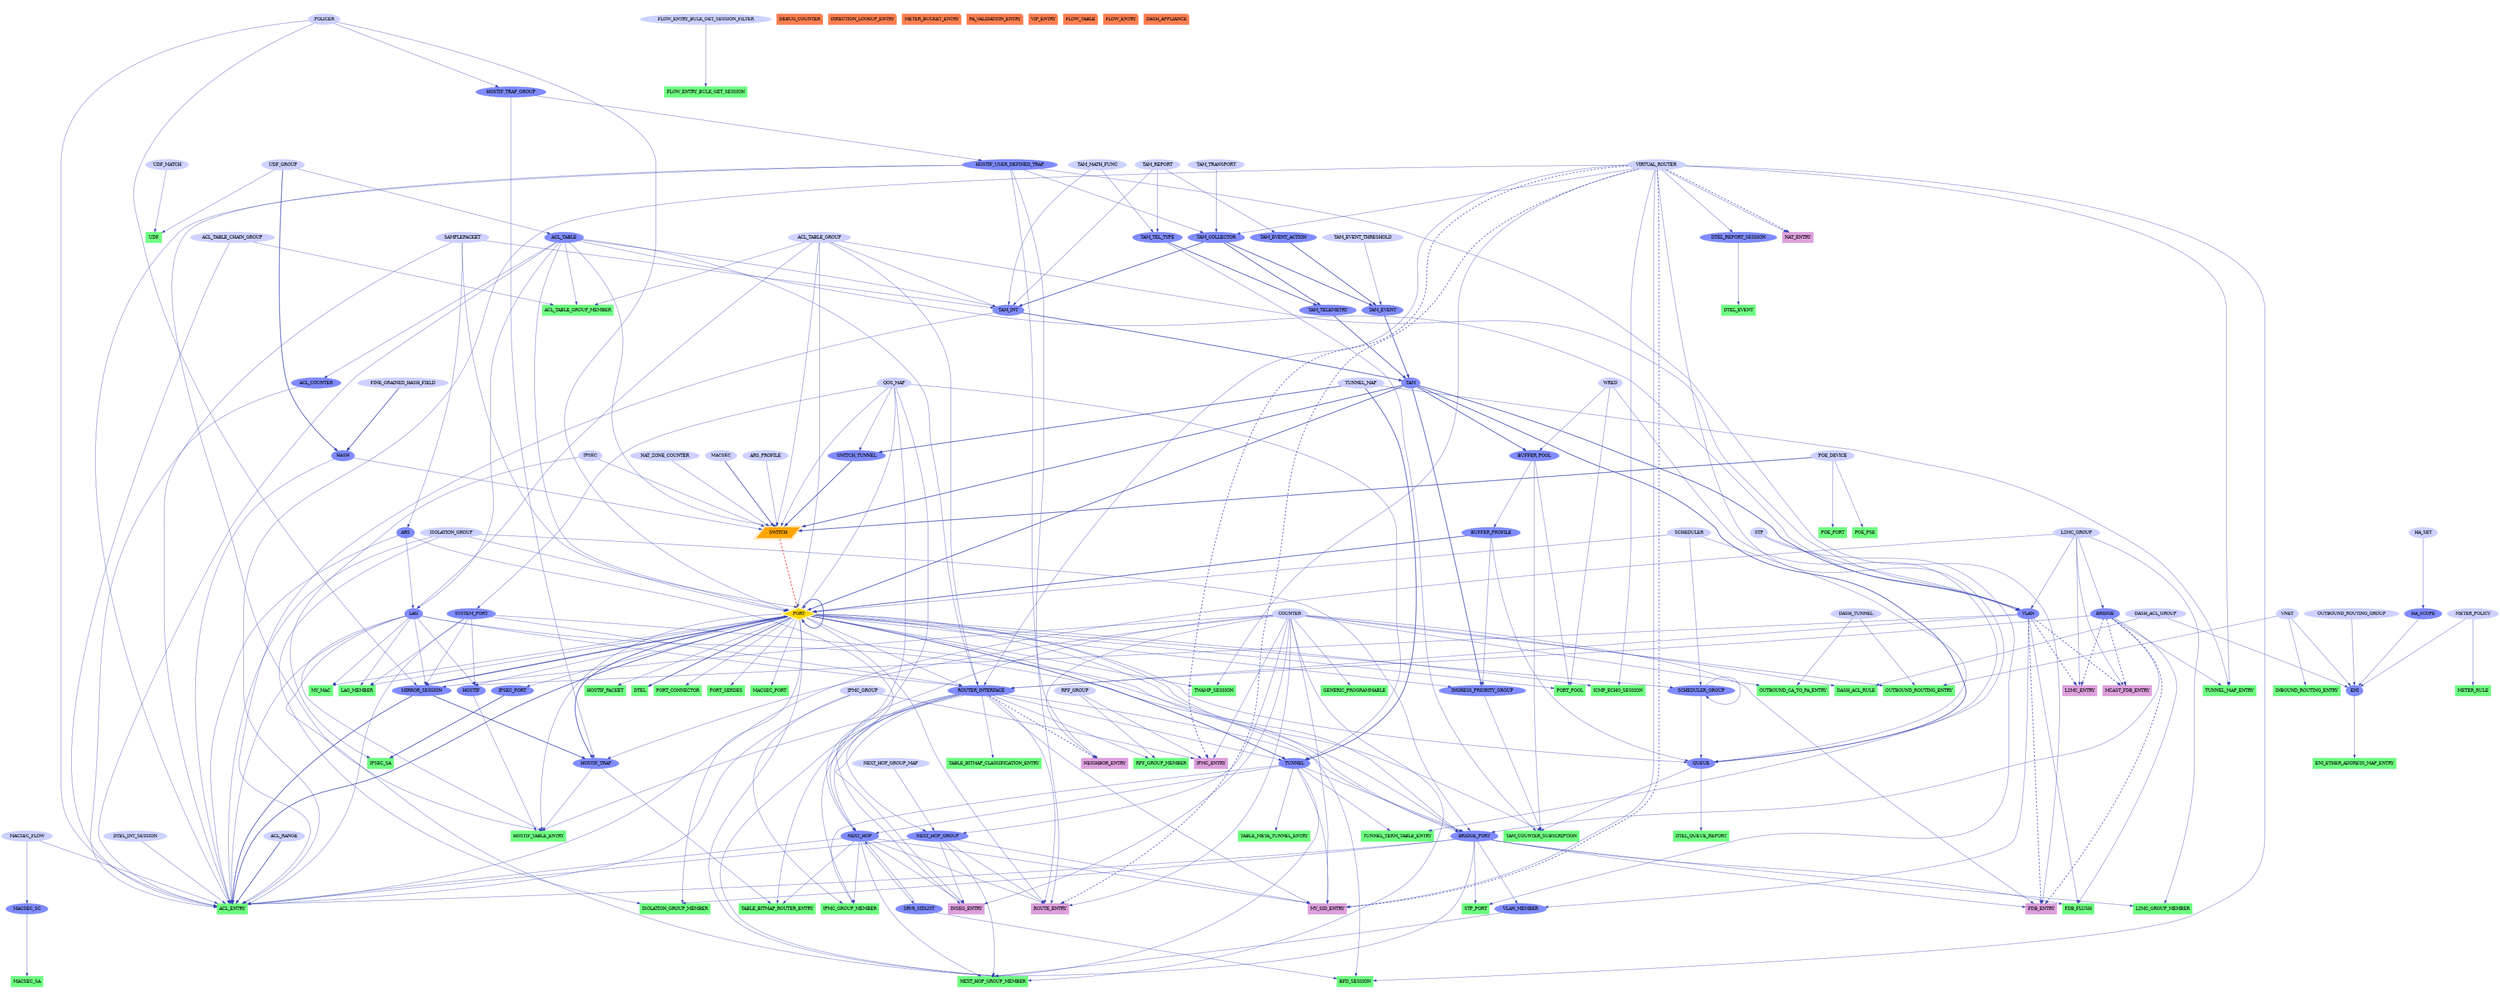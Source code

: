 digraph "SAI Object Dependency Graph" {
size="30,12"; ratio = fill;
node [style=filled];
POLICER -> PORT [  color="0.650 0.700 0.700"];
ACL_TABLE -> PORT [  samehead=SAI_PORT_ATTR_INGRESS_ACL color="0.650 0.700 0.700"];
ACL_TABLE_GROUP -> PORT [  samehead=SAI_PORT_ATTR_INGRESS_ACL color="0.650 0.700 0.700"];
MIRROR_SESSION -> PORT [ style=bold color="0.650 0.700 0.700"];
SAMPLEPACKET -> PORT [  color="0.650 0.700 0.700"];
QOS_MAP -> PORT [  color="0.650 0.700 0.700"];
SCHEDULER -> PORT [  color="0.650 0.700 0.700"];
BUFFER_PROFILE -> PORT [ style=bold color="0.650 0.700 0.700"];
PORT -> PORT [ style=bold color="0.650 0.700 0.700"];
ISOLATION_GROUP -> PORT [  color="0.650 0.700 0.700"];
TAM -> PORT [ style=bold color="0.650 0.700 0.700"];
ACL_TABLE -> LAG [  samehead=SAI_LAG_ATTR_INGRESS_ACL color="0.650 0.700 0.700"];
ACL_TABLE_GROUP -> LAG [  samehead=SAI_LAG_ATTR_INGRESS_ACL color="0.650 0.700 0.700"];
ARS -> LAG [  color="0.650 0.700 0.700"];
ROUTER_INTERFACE -> NEXT_HOP [  color="0.650 0.700 0.700"];
TUNNEL -> NEXT_HOP [  color="0.650 0.700 0.700"];
SRV6_SIDLIST -> NEXT_HOP [  color="0.650 0.700 0.700"];
COUNTER -> NEXT_HOP [  color="0.650 0.700 0.700"];
QOS_MAP -> NEXT_HOP [  color="0.650 0.700 0.700"];
COUNTER -> NEXT_HOP_GROUP [  color="0.650 0.700 0.700"];
NEXT_HOP_GROUP_MAP -> NEXT_HOP_GROUP [  color="0.650 0.700 0.700"];
ARS -> NEXT_HOP_GROUP [  color="0.650 0.700 0.700"];
VIRTUAL_ROUTER -> ROUTER_INTERFACE [  color="0.650 0.700 0.700"];
PORT -> ROUTER_INTERFACE [  samehead=SAI_ROUTER_INTERFACE_ATTR_PORT_ID color="0.650 0.700 0.700"];
LAG -> ROUTER_INTERFACE [  samehead=SAI_ROUTER_INTERFACE_ATTR_PORT_ID color="0.650 0.700 0.700"];
SYSTEM_PORT -> ROUTER_INTERFACE [  samehead=SAI_ROUTER_INTERFACE_ATTR_PORT_ID color="0.650 0.700 0.700"];
VLAN -> ROUTER_INTERFACE [  color="0.650 0.700 0.700"];
BRIDGE -> ROUTER_INTERFACE [  color="0.650 0.700 0.700"];
ACL_TABLE -> ROUTER_INTERFACE [  samehead=SAI_ROUTER_INTERFACE_ATTR_INGRESS_ACL color="0.650 0.700 0.700"];
ACL_TABLE_GROUP -> ROUTER_INTERFACE [  samehead=SAI_ROUTER_INTERFACE_ATTR_INGRESS_ACL color="0.650 0.700 0.700"];
UDF_GROUP -> ACL_TABLE [  color="0.650 0.700 0.700"];
ACL_TABLE -> ACL_ENTRY [  color="0.650 0.700 0.700"];
PORT -> ACL_ENTRY [ style=bold color="0.650 0.700 0.700"];
LAG -> ACL_ENTRY [  samehead=SAI_ACL_ENTRY_ATTR_FIELD_IN_PORT color="0.650 0.700 0.700"];
ACL_RANGE -> ACL_ENTRY [ style=bold color="0.650 0.700 0.700"];
VIRTUAL_ROUTER -> ACL_ENTRY [  color="0.650 0.700 0.700"];
SYSTEM_PORT -> ACL_ENTRY [  samehead=SAI_ACL_ENTRY_ATTR_ACTION_REDIRECT color="0.650 0.700 0.700"];
NEXT_HOP -> ACL_ENTRY [  samehead=SAI_ACL_ENTRY_ATTR_ACTION_REDIRECT color="0.650 0.700 0.700"];
NEXT_HOP_GROUP -> ACL_ENTRY [  samehead=SAI_ACL_ENTRY_ATTR_ACTION_REDIRECT color="0.650 0.700 0.700"];
BRIDGE_PORT -> ACL_ENTRY [  samehead=SAI_ACL_ENTRY_ATTR_ACTION_REDIRECT color="0.650 0.700 0.700"];
L2MC_GROUP -> ACL_ENTRY [  samehead=SAI_ACL_ENTRY_ATTR_ACTION_REDIRECT color="0.650 0.700 0.700"];
IPMC_GROUP -> ACL_ENTRY [  samehead=SAI_ACL_ENTRY_ATTR_ACTION_REDIRECT color="0.650 0.700 0.700"];
ACL_COUNTER -> ACL_ENTRY [  color="0.650 0.700 0.700"];
MIRROR_SESSION -> ACL_ENTRY [ style=bold color="0.650 0.700 0.700"];
POLICER -> ACL_ENTRY [  color="0.650 0.700 0.700"];
SAMPLEPACKET -> ACL_ENTRY [  color="0.650 0.700 0.700"];
HOSTIF_USER_DEFINED_TRAP -> ACL_ENTRY [  color="0.650 0.700 0.700"];
DTEL_INT_SESSION -> ACL_ENTRY [  color="0.650 0.700 0.700"];
TAM_INT -> ACL_ENTRY [  color="0.650 0.700 0.700"];
ISOLATION_GROUP -> ACL_ENTRY [  color="0.650 0.700 0.700"];
MACSEC_FLOW -> ACL_ENTRY [  color="0.650 0.700 0.700"];
HASH -> ACL_ENTRY [  color="0.650 0.700 0.700"];
ARS -> ACL_ENTRY [  color="0.650 0.700 0.700"];
ACL_TABLE_CHAIN_GROUP -> ACL_ENTRY [  color="0.650 0.700 0.700"];
ACL_TABLE -> ACL_COUNTER [  color="0.650 0.700 0.700"];
ACL_TABLE_GROUP -> ACL_TABLE_GROUP_MEMBER [  color="0.650 0.700 0.700"];
ACL_TABLE -> ACL_TABLE_GROUP_MEMBER [  color="0.650 0.700 0.700"];
ACL_TABLE_CHAIN_GROUP -> ACL_TABLE_GROUP_MEMBER [  color="0.650 0.700 0.700"];
PORT -> HOSTIF [  samehead=SAI_HOSTIF_ATTR_OBJ_ID color="0.650 0.700 0.700"];
LAG -> HOSTIF [  samehead=SAI_HOSTIF_ATTR_OBJ_ID color="0.650 0.700 0.700"];
VLAN -> HOSTIF [  samehead=SAI_HOSTIF_ATTR_OBJ_ID color="0.650 0.700 0.700"];
SYSTEM_PORT -> HOSTIF [  samehead=SAI_HOSTIF_ATTR_OBJ_ID color="0.650 0.700 0.700"];
PORT -> MIRROR_SESSION [  samehead=SAI_MIRROR_SESSION_ATTR_MONITOR_PORT color="0.650 0.700 0.700"];
LAG -> MIRROR_SESSION [  samehead=SAI_MIRROR_SESSION_ATTR_MONITOR_PORT color="0.650 0.700 0.700"];
SYSTEM_PORT -> MIRROR_SESSION [  samehead=SAI_MIRROR_SESSION_ATTR_MONITOR_PORT color="0.650 0.700 0.700"];
POLICER -> MIRROR_SESSION [  color="0.650 0.700 0.700"];
COUNTER -> MIRROR_SESSION [  color="0.650 0.700 0.700"];
POLICER -> HOSTIF_TRAP_GROUP [  color="0.650 0.700 0.700"];
PORT -> QUEUE [  color="0.650 0.700 0.700"];
SCHEDULER_GROUP -> QUEUE [  samehead=SAI_QUEUE_ATTR_PARENT_SCHEDULER_NODE color="0.650 0.700 0.700"];
WRED -> QUEUE [  color="0.650 0.700 0.700"];
BUFFER_PROFILE -> QUEUE [  color="0.650 0.700 0.700"];
SCHEDULER -> QUEUE [  color="0.650 0.700 0.700"];
TAM -> QUEUE [ style=bold color="0.650 0.700 0.700"];
PORT -> SCHEDULER_GROUP [  color="0.650 0.700 0.700"];
SCHEDULER -> SCHEDULER_GROUP [  color="0.650 0.700 0.700"];
SCHEDULER_GROUP -> SCHEDULER_GROUP [  samehead=SAI_SCHEDULER_GROUP_ATTR_PARENT_NODE color="0.650 0.700 0.700"];
TAM -> BUFFER_POOL [ style=bold color="0.650 0.700 0.700"];
WRED -> BUFFER_POOL [  color="0.650 0.700 0.700"];
BUFFER_POOL -> BUFFER_PROFILE [  color="0.650 0.700 0.700"];
BUFFER_PROFILE -> INGRESS_PRIORITY_GROUP [  color="0.650 0.700 0.700"];
PORT -> INGRESS_PRIORITY_GROUP [  color="0.650 0.700 0.700"];
TAM -> INGRESS_PRIORITY_GROUP [ style=bold color="0.650 0.700 0.700"];
LAG -> LAG_MEMBER [  color="0.650 0.700 0.700"];
PORT -> LAG_MEMBER [  samehead=SAI_LAG_MEMBER_ATTR_PORT_ID color="0.650 0.700 0.700"];
SYSTEM_PORT -> LAG_MEMBER [  samehead=SAI_LAG_MEMBER_ATTR_PORT_ID color="0.650 0.700 0.700"];
UDF_GROUP -> HASH [ style=bold color="0.650 0.700 0.700"];
FINE_GRAINED_HASH_FIELD -> HASH [ style=bold color="0.650 0.700 0.700"];
UDF_MATCH -> UDF [  color="0.650 0.700 0.700"];
UDF_GROUP -> UDF [  color="0.650 0.700 0.700"];
HOSTIF_USER_DEFINED_TRAP -> FDB_ENTRY [  color="0.650 0.700 0.700"];
BRIDGE_PORT -> FDB_ENTRY [  color="0.650 0.700 0.700"];
COUNTER -> FDB_ENTRY [  color="0.650 0.700 0.700"];
ACL_TABLE -> SWITCH [  samehead=SAI_SWITCH_ATTR_INGRESS_ACL color="0.650 0.700 0.700"];
ACL_TABLE_GROUP -> SWITCH [  samehead=SAI_SWITCH_ATTR_INGRESS_ACL color="0.650 0.700 0.700"];
HASH -> SWITCH [  color="0.650 0.700 0.700"];
QOS_MAP -> SWITCH [  color="0.650 0.700 0.700"];
TAM -> SWITCH [ style=bold color="0.650 0.700 0.700"];
NAT_ZONE_COUNTER -> SWITCH [  color="0.650 0.700 0.700"];
MACSEC -> SWITCH [ style=bold color="0.650 0.700 0.700"];
SWITCH_TUNNEL -> SWITCH [ style=bold color="0.650 0.700 0.700"];
IPSEC -> SWITCH [  color="0.650 0.700 0.700"];
ARS_PROFILE -> SWITCH [  color="0.650 0.700 0.700"];
POE_DEVICE -> SWITCH [ style=bold color="0.650 0.700 0.700"];
PORT -> HOSTIF_TRAP [ style=bold color="0.650 0.700 0.700"];
HOSTIF_TRAP_GROUP -> HOSTIF_TRAP [  color="0.650 0.700 0.700"];
MIRROR_SESSION -> HOSTIF_TRAP [ style=bold color="0.650 0.700 0.700"];
COUNTER -> HOSTIF_TRAP [  color="0.650 0.700 0.700"];
PORT -> HOSTIF_TABLE_ENTRY [  samehead=SAI_HOSTIF_TABLE_ENTRY_ATTR_OBJ_ID color="0.650 0.700 0.700"];
LAG -> HOSTIF_TABLE_ENTRY [  samehead=SAI_HOSTIF_TABLE_ENTRY_ATTR_OBJ_ID color="0.650 0.700 0.700"];
ROUTER_INTERFACE -> HOSTIF_TABLE_ENTRY [  samehead=SAI_HOSTIF_TABLE_ENTRY_ATTR_OBJ_ID color="0.650 0.700 0.700"];
HOSTIF_TRAP -> HOSTIF_TABLE_ENTRY [  samehead=SAI_HOSTIF_TABLE_ENTRY_ATTR_TRAP_ID color="0.650 0.700 0.700"];
HOSTIF_USER_DEFINED_TRAP -> HOSTIF_TABLE_ENTRY [  samehead=SAI_HOSTIF_TABLE_ENTRY_ATTR_TRAP_ID color="0.650 0.700 0.700"];
HOSTIF -> HOSTIF_TABLE_ENTRY [  color="0.650 0.700 0.700"];
HOSTIF_USER_DEFINED_TRAP -> NEIGHBOR_ENTRY [  color="0.650 0.700 0.700"];
COUNTER -> NEIGHBOR_ENTRY [  color="0.650 0.700 0.700"];
HOSTIF_USER_DEFINED_TRAP -> ROUTE_ENTRY [  color="0.650 0.700 0.700"];
NEXT_HOP -> ROUTE_ENTRY [  samehead=SAI_ROUTE_ENTRY_ATTR_NEXT_HOP_ID color="0.650 0.700 0.700"];
NEXT_HOP_GROUP -> ROUTE_ENTRY [  samehead=SAI_ROUTE_ENTRY_ATTR_NEXT_HOP_ID color="0.650 0.700 0.700"];
ROUTER_INTERFACE -> ROUTE_ENTRY [  samehead=SAI_ROUTE_ENTRY_ATTR_NEXT_HOP_ID color="0.650 0.700 0.700"];
PORT -> ROUTE_ENTRY [  samehead=SAI_ROUTE_ENTRY_ATTR_NEXT_HOP_ID color="0.650 0.700 0.700"];
COUNTER -> ROUTE_ENTRY [  color="0.650 0.700 0.700"];
STP -> VLAN [  color="0.650 0.700 0.700"];
L2MC_GROUP -> VLAN [  color="0.650 0.700 0.700"];
ACL_TABLE -> VLAN [  samehead=SAI_VLAN_ATTR_INGRESS_ACL color="0.650 0.700 0.700"];
ACL_TABLE_GROUP -> VLAN [  samehead=SAI_VLAN_ATTR_INGRESS_ACL color="0.650 0.700 0.700"];
TAM -> VLAN [ style=bold color="0.650 0.700 0.700"];
VLAN -> VLAN_MEMBER [  color="0.650 0.700 0.700"];
BRIDGE_PORT -> VLAN_MEMBER [  color="0.650 0.700 0.700"];
PORT -> HOSTIF_PACKET [  color="0.650 0.700 0.700"];
ROUTER_INTERFACE -> TUNNEL [  color="0.650 0.700 0.700"];
TUNNEL_MAP -> TUNNEL [ style=bold color="0.650 0.700 0.700"];
PORT -> TUNNEL [ style=bold color="0.650 0.700 0.700"];
QOS_MAP -> TUNNEL [  color="0.650 0.700 0.700"];
VIRTUAL_ROUTER -> TUNNEL_TERM_TABLE_ENTRY [  color="0.650 0.700 0.700"];
TUNNEL -> TUNNEL_TERM_TABLE_ENTRY [  color="0.650 0.700 0.700"];
BRIDGE_PORT -> FDB_FLUSH [  color="0.650 0.700 0.700"];
BRIDGE -> FDB_FLUSH [  samehead=SAI_FDB_FLUSH_ATTR_BV_ID color="0.650 0.700 0.700"];
VLAN -> FDB_FLUSH [  samehead=SAI_FDB_FLUSH_ATTR_BV_ID color="0.650 0.700 0.700"];
NEXT_HOP_GROUP -> NEXT_HOP_GROUP_MEMBER [  color="0.650 0.700 0.700"];
NEXT_HOP -> NEXT_HOP_GROUP_MEMBER [  samehead=SAI_NEXT_HOP_GROUP_MEMBER_ATTR_NEXT_HOP_ID color="0.650 0.700 0.700"];
PORT -> NEXT_HOP_GROUP_MEMBER [  samehead=SAI_NEXT_HOP_GROUP_MEMBER_ATTR_MONITORED_OBJECT color="0.650 0.700 0.700"];
LAG -> NEXT_HOP_GROUP_MEMBER [  samehead=SAI_NEXT_HOP_GROUP_MEMBER_ATTR_MONITORED_OBJECT color="0.650 0.700 0.700"];
ROUTER_INTERFACE -> NEXT_HOP_GROUP_MEMBER [  samehead=SAI_NEXT_HOP_GROUP_MEMBER_ATTR_MONITORED_OBJECT color="0.650 0.700 0.700"];
VLAN_MEMBER -> NEXT_HOP_GROUP_MEMBER [  samehead=SAI_NEXT_HOP_GROUP_MEMBER_ATTR_MONITORED_OBJECT color="0.650 0.700 0.700"];
TUNNEL -> NEXT_HOP_GROUP_MEMBER [  samehead=SAI_NEXT_HOP_GROUP_MEMBER_ATTR_MONITORED_OBJECT color="0.650 0.700 0.700"];
BRIDGE_PORT -> NEXT_HOP_GROUP_MEMBER [  samehead=SAI_NEXT_HOP_GROUP_MEMBER_ATTR_MONITORED_OBJECT color="0.650 0.700 0.700"];
COUNTER -> NEXT_HOP_GROUP_MEMBER [  color="0.650 0.700 0.700"];
STP -> STP_PORT [  color="0.650 0.700 0.700"];
BRIDGE_PORT -> STP_PORT [  color="0.650 0.700 0.700"];
RPF_GROUP -> RPF_GROUP_MEMBER [  color="0.650 0.700 0.700"];
ROUTER_INTERFACE -> RPF_GROUP_MEMBER [  color="0.650 0.700 0.700"];
L2MC_GROUP -> L2MC_GROUP_MEMBER [  color="0.650 0.700 0.700"];
BRIDGE_PORT -> L2MC_GROUP_MEMBER [  color="0.650 0.700 0.700"];
IPMC_GROUP -> IPMC_GROUP_MEMBER [  color="0.650 0.700 0.700"];
ROUTER_INTERFACE -> IPMC_GROUP_MEMBER [  samehead=SAI_IPMC_GROUP_MEMBER_ATTR_IPMC_OUTPUT_ID color="0.650 0.700 0.700"];
TUNNEL -> IPMC_GROUP_MEMBER [  samehead=SAI_IPMC_GROUP_MEMBER_ATTR_IPMC_OUTPUT_ID color="0.650 0.700 0.700"];
NEXT_HOP -> IPMC_GROUP_MEMBER [  samehead=SAI_IPMC_GROUP_MEMBER_ATTR_IPMC_OUTPUT_ID color="0.650 0.700 0.700"];
L2MC_GROUP -> L2MC_ENTRY [  color="0.650 0.700 0.700"];
IPMC_GROUP -> IPMC_ENTRY [  color="0.650 0.700 0.700"];
RPF_GROUP -> IPMC_ENTRY [  color="0.650 0.700 0.700"];
COUNTER -> IPMC_ENTRY [  color="0.650 0.700 0.700"];
L2MC_GROUP -> MCAST_FDB_ENTRY [  color="0.650 0.700 0.700"];
HOSTIF_TRAP_GROUP -> HOSTIF_USER_DEFINED_TRAP [  color="0.650 0.700 0.700"];
L2MC_GROUP -> BRIDGE [  color="0.650 0.700 0.700"];
PORT -> BRIDGE_PORT [  samehead=SAI_BRIDGE_PORT_ATTR_PORT_ID color="0.650 0.700 0.700"];
LAG -> BRIDGE_PORT [  samehead=SAI_BRIDGE_PORT_ATTR_PORT_ID color="0.650 0.700 0.700"];
SYSTEM_PORT -> BRIDGE_PORT [  samehead=SAI_BRIDGE_PORT_ATTR_PORT_ID color="0.650 0.700 0.700"];
ROUTER_INTERFACE -> BRIDGE_PORT [  color="0.650 0.700 0.700"];
TUNNEL -> BRIDGE_PORT [  color="0.650 0.700 0.700"];
BRIDGE -> BRIDGE_PORT [  color="0.650 0.700 0.700"];
ISOLATION_GROUP -> BRIDGE_PORT [  color="0.650 0.700 0.700"];
TUNNEL_MAP -> TUNNEL_MAP_ENTRY [  color="0.650 0.700 0.700"];
BRIDGE -> TUNNEL_MAP_ENTRY [  color="0.650 0.700 0.700"];
VIRTUAL_ROUTER -> TUNNEL_MAP_ENTRY [  color="0.650 0.700 0.700"];
TAM_TELEMETRY -> TAM [ style=bold color="0.650 0.700 0.700"];
TAM_EVENT -> TAM [ style=bold color="0.650 0.700 0.700"];
TAM_INT -> TAM [ style=bold color="0.650 0.700 0.700"];
NEXT_HOP -> SRV6_SIDLIST [  color="0.650 0.700 0.700"];
PORT -> PORT_POOL [  color="0.650 0.700 0.700"];
BUFFER_POOL -> PORT_POOL [  color="0.650 0.700 0.700"];
WRED -> PORT_POOL [  color="0.650 0.700 0.700"];
NEXT_HOP -> INSEG_ENTRY [  samehead=SAI_INSEG_ENTRY_ATTR_NEXT_HOP_ID color="0.650 0.700 0.700"];
NEXT_HOP_GROUP -> INSEG_ENTRY [  samehead=SAI_INSEG_ENTRY_ATTR_NEXT_HOP_ID color="0.650 0.700 0.700"];
ROUTER_INTERFACE -> INSEG_ENTRY [  samehead=SAI_INSEG_ENTRY_ATTR_NEXT_HOP_ID color="0.650 0.700 0.700"];
QOS_MAP -> INSEG_ENTRY [  color="0.650 0.700 0.700"];
COUNTER -> INSEG_ENTRY [  color="0.650 0.700 0.700"];
PORT -> DTEL [ style=bold color="0.650 0.700 0.700"];
QUEUE -> DTEL_QUEUE_REPORT [  color="0.650 0.700 0.700"];
VIRTUAL_ROUTER -> DTEL_REPORT_SESSION [  color="0.650 0.700 0.700"];
DTEL_REPORT_SESSION -> DTEL_EVENT [  color="0.650 0.700 0.700"];
VIRTUAL_ROUTER -> BFD_SESSION [  color="0.650 0.700 0.700"];
PORT -> BFD_SESSION [  color="0.650 0.700 0.700"];
SRV6_SIDLIST -> BFD_SESSION [  color="0.650 0.700 0.700"];
ISOLATION_GROUP -> ISOLATION_GROUP_MEMBER [  color="0.650 0.700 0.700"];
PORT -> ISOLATION_GROUP_MEMBER [  samehead=SAI_ISOLATION_GROUP_MEMBER_ATTR_ISOLATION_OBJECT color="0.650 0.700 0.700"];
BRIDGE_PORT -> ISOLATION_GROUP_MEMBER [  samehead=SAI_ISOLATION_GROUP_MEMBER_ATTR_ISOLATION_OBJECT color="0.650 0.700 0.700"];
TAM_MATH_FUNC -> TAM_TEL_TYPE [  color="0.650 0.700 0.700"];
TAM_REPORT -> TAM_TEL_TYPE [  color="0.650 0.700 0.700"];
TAM_TEL_TYPE -> TAM_TELEMETRY [ style=bold color="0.650 0.700 0.700"];
TAM_COLLECTOR -> TAM_TELEMETRY [ style=bold color="0.650 0.700 0.700"];
VIRTUAL_ROUTER -> TAM_COLLECTOR [  color="0.650 0.700 0.700"];
TAM_TRANSPORT -> TAM_COLLECTOR [  color="0.650 0.700 0.700"];
HOSTIF_USER_DEFINED_TRAP -> TAM_COLLECTOR [  color="0.650 0.700 0.700"];
TAM_REPORT -> TAM_EVENT_ACTION [  color="0.650 0.700 0.700"];
TAM_EVENT_ACTION -> TAM_EVENT [ style=bold color="0.650 0.700 0.700"];
TAM_COLLECTOR -> TAM_EVENT [ style=bold color="0.650 0.700 0.700"];
TAM_EVENT_THRESHOLD -> TAM_EVENT [  color="0.650 0.700 0.700"];
VIRTUAL_ROUTER -> NAT_ENTRY [  color="0.650 0.700 0.700"];
ACL_TABLE -> TAM_INT [  samehead=SAI_TAM_INT_ATTR_ACL_GROUP color="0.650 0.700 0.700"];
ACL_TABLE_GROUP -> TAM_INT [  samehead=SAI_TAM_INT_ATTR_ACL_GROUP color="0.650 0.700 0.700"];
SAMPLEPACKET -> TAM_INT [  color="0.650 0.700 0.700"];
TAM_COLLECTOR -> TAM_INT [ style=bold color="0.650 0.700 0.700"];
TAM_MATH_FUNC -> TAM_INT [  color="0.650 0.700 0.700"];
TAM_REPORT -> TAM_INT [  color="0.650 0.700 0.700"];
PORT -> PORT_CONNECTOR [  color="0.650 0.700 0.700"];
PORT -> PORT_SERDES [  color="0.650 0.700 0.700"];
PORT -> MACSEC_PORT [  color="0.650 0.700 0.700"];
MACSEC_FLOW -> MACSEC_SC [  color="0.650 0.700 0.700"];
MACSEC_SC -> MACSEC_SA [  color="0.650 0.700 0.700"];
QOS_MAP -> SYSTEM_PORT [  color="0.650 0.700 0.700"];
TUNNEL_MAP -> SWITCH_TUNNEL [ style=bold color="0.650 0.700 0.700"];
QOS_MAP -> SWITCH_TUNNEL [  color="0.650 0.700 0.700"];
NEXT_HOP -> MY_SID_ENTRY [  samehead=SAI_MY_SID_ENTRY_ATTR_NEXT_HOP_ID color="0.650 0.700 0.700"];
NEXT_HOP_GROUP -> MY_SID_ENTRY [  samehead=SAI_MY_SID_ENTRY_ATTR_NEXT_HOP_ID color="0.650 0.700 0.700"];
ROUTER_INTERFACE -> MY_SID_ENTRY [  samehead=SAI_MY_SID_ENTRY_ATTR_NEXT_HOP_ID color="0.650 0.700 0.700"];
TUNNEL -> MY_SID_ENTRY [  color="0.650 0.700 0.700"];
VIRTUAL_ROUTER -> MY_SID_ENTRY [  color="0.650 0.700 0.700"];
COUNTER -> MY_SID_ENTRY [  color="0.650 0.700 0.700"];
PORT -> MY_MAC [  samehead=SAI_MY_MAC_ATTR_PORT_ID color="0.650 0.700 0.700"];
LAG -> MY_MAC [  samehead=SAI_MY_MAC_ATTR_PORT_ID color="0.650 0.700 0.700"];
PORT -> IPSEC_PORT [  color="0.650 0.700 0.700"];
IPSEC -> IPSEC_SA [  color="0.650 0.700 0.700"];
IPSEC_PORT -> IPSEC_SA [ style=bold color="0.650 0.700 0.700"];
COUNTER -> GENERIC_PROGRAMMABLE [  color="0.650 0.700 0.700"];
SAMPLEPACKET -> ARS [  color="0.650 0.700 0.700"];
VIRTUAL_ROUTER -> TWAMP_SESSION [  color="0.650 0.700 0.700"];
PORT -> TWAMP_SESSION [  color="0.650 0.700 0.700"];
TAM_TEL_TYPE -> TAM_COUNTER_SUBSCRIPTION [  color="0.650 0.700 0.700"];
BUFFER_POOL -> TAM_COUNTER_SUBSCRIPTION [  samehead=SAI_TAM_COUNTER_SUBSCRIPTION_ATTR_OBJECT_ID color="0.650 0.700 0.700"];
INGRESS_PRIORITY_GROUP -> TAM_COUNTER_SUBSCRIPTION [  samehead=SAI_TAM_COUNTER_SUBSCRIPTION_ATTR_OBJECT_ID color="0.650 0.700 0.700"];
PORT -> TAM_COUNTER_SUBSCRIPTION [  samehead=SAI_TAM_COUNTER_SUBSCRIPTION_ATTR_OBJECT_ID color="0.650 0.700 0.700"];
QUEUE -> TAM_COUNTER_SUBSCRIPTION [  samehead=SAI_TAM_COUNTER_SUBSCRIPTION_ATTR_OBJECT_ID color="0.650 0.700 0.700"];
POE_DEVICE -> POE_PSE [  color="0.650 0.700 0.700"];
POE_DEVICE -> POE_PORT [  color="0.650 0.700 0.700"];
VIRTUAL_ROUTER -> ICMP_ECHO_SESSION [  color="0.650 0.700 0.700"];
PORT -> ICMP_ECHO_SESSION [  color="0.650 0.700 0.700"];
ROUTER_INTERFACE -> TABLE_BITMAP_CLASSIFICATION_ENTRY [  color="0.650 0.700 0.700"];
NEXT_HOP -> TABLE_BITMAP_ROUTER_ENTRY [  color="0.650 0.700 0.700"];
ROUTER_INTERFACE -> TABLE_BITMAP_ROUTER_ENTRY [  color="0.650 0.700 0.700"];
HOSTIF_TRAP -> TABLE_BITMAP_ROUTER_ENTRY [  color="0.650 0.700 0.700"];
TUNNEL -> TABLE_META_TUNNEL_ENTRY [  color="0.650 0.700 0.700"];
DASH_ACL_GROUP -> DASH_ACL_RULE [  color="0.650 0.700 0.700"];
COUNTER -> DASH_ACL_RULE [  color="0.650 0.700 0.700"];
ENI -> ENI_ETHER_ADDRESS_MAP_ENTRY [  color="0.650 0.700 0.700"];
HA_SCOPE -> ENI [  color="0.650 0.700 0.700"];
VNET -> ENI [  color="0.650 0.700 0.700"];
METER_POLICY -> ENI [  color="0.650 0.700 0.700"];
DASH_ACL_GROUP -> ENI [  color="0.650 0.700 0.700"];
OUTBOUND_ROUTING_GROUP -> ENI [  color="0.650 0.700 0.700"];
VNET -> INBOUND_ROUTING_ENTRY [  color="0.650 0.700 0.700"];
METER_POLICY -> METER_RULE [  color="0.650 0.700 0.700"];
DASH_TUNNEL -> OUTBOUND_CA_TO_PA_ENTRY [  color="0.650 0.700 0.700"];
COUNTER -> OUTBOUND_CA_TO_PA_ENTRY [  color="0.650 0.700 0.700"];
VNET -> OUTBOUND_ROUTING_ENTRY [  color="0.650 0.700 0.700"];
DASH_TUNNEL -> OUTBOUND_ROUTING_ENTRY [  color="0.650 0.700 0.700"];
COUNTER -> OUTBOUND_ROUTING_ENTRY [  color="0.650 0.700 0.700"];
HA_SET -> HA_SCOPE [  color="0.650 0.700 0.700"];
FLOW_ENTRY_BULK_GET_SESSION_FILTER -> FLOW_ENTRY_BULK_GET_SESSION [  color="0.650 0.700 0.700"];
BRIDGE -> FDB_ENTRY [color="0.650 0.700 0.700", style = dashed, penwidth=2];
VLAN -> FDB_ENTRY [color="0.650 0.700 0.700", style = dashed, penwidth=2];
ROUTER_INTERFACE -> NEIGHBOR_ENTRY [color="0.650 0.700 0.700", style = dashed, penwidth=2];
VIRTUAL_ROUTER -> ROUTE_ENTRY [color="0.650 0.700 0.700", style = dashed, penwidth=2];
BRIDGE -> L2MC_ENTRY [color="0.650 0.700 0.700", style = dashed, penwidth=2];
VLAN -> L2MC_ENTRY [color="0.650 0.700 0.700", style = dashed, penwidth=2];
VIRTUAL_ROUTER -> IPMC_ENTRY [color="0.650 0.700 0.700", style = dashed, penwidth=2];
BRIDGE -> MCAST_FDB_ENTRY [color="0.650 0.700 0.700", style = dashed, penwidth=2];
VLAN -> MCAST_FDB_ENTRY [color="0.650 0.700 0.700", style = dashed, penwidth=2];
VIRTUAL_ROUTER -> NAT_ENTRY [color="0.650 0.700 0.700", style = dashed, penwidth=2];
VIRTUAL_ROUTER -> MY_SID_ENTRY [color="0.650 0.700 0.700", style = dashed, penwidth=2];
SWITCH -> PORT[dir="none", color="red", peripheries = 2, penwidth=2.0 , style  = dashed ];
PORT [color="0.650 0.500 1.000"];
LAG [color="0.650 0.500 1.000"];
VIRTUAL_ROUTER [color="0.650 0.200 1.000"];
NEXT_HOP [color="0.650 0.500 1.000"];
NEXT_HOP_GROUP [color="0.650 0.500 1.000"];
ROUTER_INTERFACE [color="0.650 0.500 1.000"];
ACL_TABLE [color="0.650 0.500 1.000"];
ACL_ENTRY [color="0.355 0.563 1.000", shape = rect];
ACL_COUNTER [color="0.650 0.500 1.000"];
ACL_RANGE [color="0.650 0.200 1.000"];
ACL_TABLE_GROUP [color="0.650 0.200 1.000"];
ACL_TABLE_GROUP_MEMBER [color="0.355 0.563 1.000", shape = rect];
HOSTIF [color="0.650 0.500 1.000"];
MIRROR_SESSION [color="0.650 0.500 1.000"];
SAMPLEPACKET [color="0.650 0.200 1.000"];
STP [color="0.650 0.200 1.000"];
HOSTIF_TRAP_GROUP [color="0.650 0.500 1.000"];
POLICER [color="0.650 0.200 1.000"];
WRED [color="0.650 0.200 1.000"];
QOS_MAP [color="0.650 0.200 1.000"];
QUEUE [color="0.650 0.500 1.000"];
SCHEDULER [color="0.650 0.200 1.000"];
SCHEDULER_GROUP [color="0.650 0.500 1.000"];
BUFFER_POOL [color="0.650 0.500 1.000"];
BUFFER_PROFILE [color="0.650 0.500 1.000"];
INGRESS_PRIORITY_GROUP [color="0.650 0.500 1.000"];
LAG_MEMBER [color="0.355 0.563 1.000", shape = rect];
HASH [color="0.650 0.500 1.000"];
UDF [color="0.355 0.563 1.000", shape = rect];
UDF_MATCH [color="0.650 0.200 1.000"];
UDF_GROUP [color="0.650 0.200 1.000"];
FDB_ENTRY [color="0.355 0.563 1.000", shape = rect];
SWITCH [color="0.355 0.563 1.000", shape = rect];
HOSTIF_TRAP [color="0.650 0.500 1.000"];
HOSTIF_TABLE_ENTRY [color="0.355 0.563 1.000", shape = rect];
NEIGHBOR_ENTRY [color="0.355 0.563 1.000", shape = rect];
ROUTE_ENTRY [color="0.355 0.563 1.000", shape = rect];
VLAN [color="0.650 0.500 1.000"];
VLAN_MEMBER [color="0.650 0.500 1.000"];
HOSTIF_PACKET [color="0.355 0.563 1.000", shape = rect];
TUNNEL_MAP [color="0.650 0.200 1.000"];
TUNNEL [color="0.650 0.500 1.000"];
TUNNEL_TERM_TABLE_ENTRY [color="0.355 0.563 1.000", shape = rect];
FDB_FLUSH [color="0.355 0.563 1.000", shape = rect];
NEXT_HOP_GROUP_MEMBER [color="0.355 0.563 1.000", shape = rect];
STP_PORT [color="0.355 0.563 1.000", shape = rect];
RPF_GROUP [color="0.650 0.200 1.000"];
RPF_GROUP_MEMBER [color="0.355 0.563 1.000", shape = rect];
L2MC_GROUP [color="0.650 0.200 1.000"];
L2MC_GROUP_MEMBER [color="0.355 0.563 1.000", shape = rect];
IPMC_GROUP [color="0.650 0.200 1.000"];
IPMC_GROUP_MEMBER [color="0.355 0.563 1.000", shape = rect];
L2MC_ENTRY [color="0.355 0.563 1.000", shape = rect];
IPMC_ENTRY [color="0.355 0.563 1.000", shape = rect];
MCAST_FDB_ENTRY [color="0.355 0.563 1.000", shape = rect];
HOSTIF_USER_DEFINED_TRAP [color="0.650 0.500 1.000"];
BRIDGE [color="0.650 0.500 1.000"];
BRIDGE_PORT [color="0.650 0.500 1.000"];
TUNNEL_MAP_ENTRY [color="0.355 0.563 1.000", shape = rect];
TAM [color="0.650 0.500 1.000"];
SRV6_SIDLIST [color="0.650 0.500 1.000"];
PORT_POOL [color="0.355 0.563 1.000", shape = rect];
INSEG_ENTRY [color="0.355 0.563 1.000", shape = rect];
DTEL [color="0.355 0.563 1.000", shape = rect];
DTEL_QUEUE_REPORT [color="0.355 0.563 1.000", shape = rect];
DTEL_INT_SESSION [color="0.650 0.200 1.000"];
DTEL_REPORT_SESSION [color="0.650 0.500 1.000"];
DTEL_EVENT [color="0.355 0.563 1.000", shape = rect];
BFD_SESSION [color="0.355 0.563 1.000", shape = rect];
ISOLATION_GROUP [color="0.650 0.200 1.000"];
ISOLATION_GROUP_MEMBER [color="0.355 0.563 1.000", shape = rect];
TAM_MATH_FUNC [color="0.650 0.200 1.000"];
TAM_REPORT [color="0.650 0.200 1.000"];
TAM_EVENT_THRESHOLD [color="0.650 0.200 1.000"];
TAM_TEL_TYPE [color="0.650 0.500 1.000"];
TAM_TRANSPORT [color="0.650 0.200 1.000"];
TAM_TELEMETRY [color="0.650 0.500 1.000"];
TAM_COLLECTOR [color="0.650 0.500 1.000"];
TAM_EVENT_ACTION [color="0.650 0.500 1.000"];
TAM_EVENT [color="0.650 0.500 1.000"];
NAT_ZONE_COUNTER [color="0.650 0.200 1.000"];
NAT_ENTRY [color="0.355 0.563 1.000", shape = rect];
TAM_INT [color="0.650 0.500 1.000"];
COUNTER [color="0.650 0.200 1.000"];
DEBUG_COUNTER [color=coral, shape = note];
PORT_CONNECTOR [color="0.355 0.563 1.000", shape = rect];
PORT_SERDES [color="0.355 0.563 1.000", shape = rect];
MACSEC [color="0.650 0.200 1.000"];
MACSEC_PORT [color="0.355 0.563 1.000", shape = rect];
MACSEC_FLOW [color="0.650 0.200 1.000"];
MACSEC_SC [color="0.650 0.500 1.000"];
MACSEC_SA [color="0.355 0.563 1.000", shape = rect];
SYSTEM_PORT [color="0.650 0.500 1.000"];
FINE_GRAINED_HASH_FIELD [color="0.650 0.200 1.000"];
SWITCH_TUNNEL [color="0.650 0.500 1.000"];
MY_SID_ENTRY [color="0.355 0.563 1.000", shape = rect];
MY_MAC [color="0.355 0.563 1.000", shape = rect];
NEXT_HOP_GROUP_MAP [color="0.650 0.200 1.000"];
IPSEC [color="0.650 0.200 1.000"];
IPSEC_PORT [color="0.650 0.500 1.000"];
IPSEC_SA [color="0.355 0.563 1.000", shape = rect];
GENERIC_PROGRAMMABLE [color="0.355 0.563 1.000", shape = rect];
ARS_PROFILE [color="0.650 0.200 1.000"];
ARS [color="0.650 0.500 1.000"];
ACL_TABLE_CHAIN_GROUP [color="0.650 0.200 1.000"];
TWAMP_SESSION [color="0.355 0.563 1.000", shape = rect];
TAM_COUNTER_SUBSCRIPTION [color="0.355 0.563 1.000", shape = rect];
POE_DEVICE [color="0.650 0.200 1.000"];
POE_PSE [color="0.355 0.563 1.000", shape = rect];
POE_PORT [color="0.355 0.563 1.000", shape = rect];
ICMP_ECHO_SESSION [color="0.355 0.563 1.000", shape = rect];
TABLE_BITMAP_CLASSIFICATION_ENTRY [color="0.355 0.563 1.000", shape = rect];
TABLE_BITMAP_ROUTER_ENTRY [color="0.355 0.563 1.000", shape = rect];
TABLE_META_TUNNEL_ENTRY [color="0.355 0.563 1.000", shape = rect];
DASH_ACL_GROUP [color="0.650 0.200 1.000"];
DASH_ACL_RULE [color="0.355 0.563 1.000", shape = rect];
DIRECTION_LOOKUP_ENTRY [color=coral, shape = note];
ENI_ETHER_ADDRESS_MAP_ENTRY [color="0.355 0.563 1.000", shape = rect];
ENI [color="0.650 0.500 1.000"];
INBOUND_ROUTING_ENTRY [color="0.355 0.563 1.000", shape = rect];
METER_BUCKET_ENTRY [color=coral, shape = note];
METER_POLICY [color="0.650 0.200 1.000"];
METER_RULE [color="0.355 0.563 1.000", shape = rect];
OUTBOUND_CA_TO_PA_ENTRY [color="0.355 0.563 1.000", shape = rect];
OUTBOUND_ROUTING_ENTRY [color="0.355 0.563 1.000", shape = rect];
VNET [color="0.650 0.200 1.000"];
PA_VALIDATION_ENTRY [color=coral, shape = note];
VIP_ENTRY [color=coral, shape = note];
HA_SET [color="0.650 0.200 1.000"];
HA_SCOPE [color="0.650 0.500 1.000"];
DASH_TUNNEL [color="0.650 0.200 1.000"];
OUTBOUND_ROUTING_GROUP [color="0.650 0.200 1.000"];
FLOW_TABLE [color=coral, shape = note];
FLOW_ENTRY [color=coral, shape = note];
FLOW_ENTRY_BULK_GET_SESSION_FILTER [color="0.650 0.200 1.000"];
FLOW_ENTRY_BULK_GET_SESSION [color="0.355 0.563 1.000", shape = rect];
DASH_APPLIANCE [color=coral, shape = note];
FDB_ENTRY [color=plum, shape = rect];
NEIGHBOR_ENTRY [color=plum, shape = rect];
ROUTE_ENTRY [color=plum, shape = rect];
L2MC_ENTRY [color=plum, shape = rect];
IPMC_ENTRY [color=plum, shape = rect];
MCAST_FDB_ENTRY [color=plum, shape = rect];
INSEG_ENTRY [color=plum, shape = rect];
NAT_ENTRY [color=plum, shape = rect];
MY_SID_ENTRY [color=plum, shape = rect];
SWITCH [color=orange, shape = parallelogram, peripheries = 2];
PORT [color=gold, shape = diamond, peripheries=2];
}
